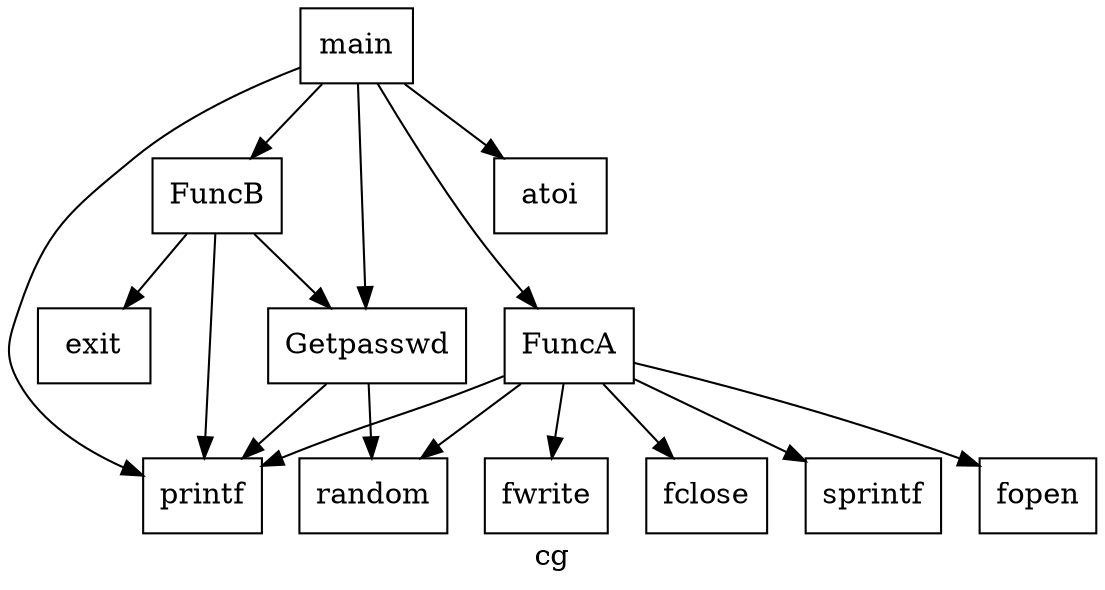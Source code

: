 digraph "cg"{
	label="cg";


	// Define the nodes
	N1 [shape=rectangle, color=black,label="FuncA"];
	N2 [shape=rectangle, color=black,label="printf"];
	N3 [shape=rectangle, color=black,label="sprintf"];
	N4 [shape=rectangle, color=black,label="fopen"];
	N5 [shape=rectangle, color=black,label="random"];
	N6 [shape=rectangle, color=black,label="fwrite"];
	N7 [shape=rectangle, color=black,label="fclose"];
	N8 [shape=rectangle, color=black,label="FuncB"];
	N9 [shape=rectangle, color=black,label="exit"];
	N10 [shape=rectangle, color=black,label="main"];
	N11 [shape=rectangle, color=black,label="atoi"];
	N12 [shape=rectangle, color=black,label="Getpasswd"];


	// Define the edges
	N1 -> N2[color=black,label=""];
	N1 -> N3[color=black,label=""];
	N1 -> N4[color=black,label=""];
	N1 -> N5[color=black,label=""];
	N1 -> N6[color=black,label=""];
	N1 -> N7[color=black,label=""];
	N8 -> N2[color=black,label=""];
	N8 -> N9[color=black,label=""];
	N8 -> N12[color=black,label=""];
	N10 -> N1[color=black,label=""];
	N10 -> N2[color=black,label=""];
	N10 -> N8[color=black,label=""];
	N10 -> N11[color=black,label=""];
	N10 -> N12[color=black,label=""];
	N12 -> N2[color=black,label=""];
	N12 -> N5[color=black,label=""];
}
